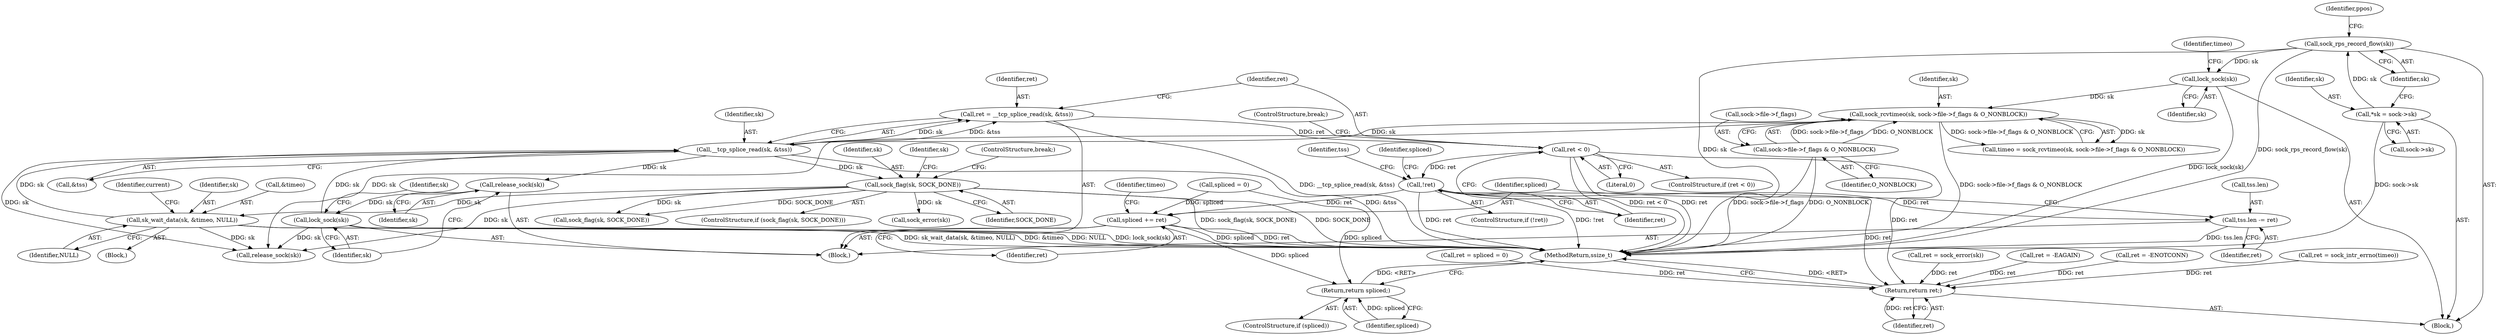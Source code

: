 digraph "0_linux_ccf7abb93af09ad0868ae9033d1ca8108bdaec82@API" {
"1000152" [label="(Call,ret = __tcp_splice_read(sk, &tss))"];
"1000154" [label="(Call,__tcp_splice_read(sk, &tss))"];
"1000227" [label="(Call,sk_wait_data(sk, &timeo, NULL))"];
"1000172" [label="(Call,sock_flag(sk, SOCK_DONE))"];
"1000138" [label="(Call,sock_rcvtimeo(sk, sock->file->f_flags & O_NONBLOCK))"];
"1000134" [label="(Call,lock_sock(sk))"];
"1000120" [label="(Call,sock_rps_record_flow(sk))"];
"1000111" [label="(Call,*sk = sock->sk)"];
"1000140" [label="(Call,sock->file->f_flags & O_NONBLOCK)"];
"1000256" [label="(Call,lock_sock(sk))"];
"1000254" [label="(Call,release_sock(sk))"];
"1000159" [label="(Call,ret < 0)"];
"1000165" [label="(Call,!ret)"];
"1000242" [label="(Call,tss.len -= ret)"];
"1000247" [label="(Call,spliced += ret)"];
"1000282" [label="(Return,return spliced;)"];
"1000284" [label="(Return,return ret;)"];
"1000154" [label="(Call,__tcp_splice_read(sk, &tss))"];
"1000166" [label="(Identifier,ret)"];
"1000146" [label="(Identifier,O_NONBLOCK)"];
"1000278" [label="(Call,release_sock(sk))"];
"1000121" [label="(Identifier,sk)"];
"1000280" [label="(ControlStructure,if (spliced))"];
"1000248" [label="(Identifier,spliced)"];
"1000137" [label="(Identifier,timeo)"];
"1000161" [label="(Literal,0)"];
"1000175" [label="(ControlStructure,break;)"];
"1000125" [label="(Identifier,ppos)"];
"1000162" [label="(ControlStructure,break;)"];
"1000242" [label="(Call,tss.len -= ret)"];
"1000244" [label="(Identifier,tss)"];
"1000111" [label="(Call,*sk = sock->sk)"];
"1000249" [label="(Identifier,ret)"];
"1000181" [label="(Call,ret = sock_error(sk))"];
"1000140" [label="(Call,sock->file->f_flags & O_NONBLOCK)"];
"1000261" [label="(Identifier,sk)"];
"1000246" [label="(Identifier,ret)"];
"1000155" [label="(Identifier,sk)"];
"1000153" [label="(Identifier,ret)"];
"1000214" [label="(Call,ret = -EAGAIN)"];
"1000202" [label="(Call,sock_flag(sk, SOCK_DONE))"];
"1000151" [label="(Block,)"];
"1000112" [label="(Identifier,sk)"];
"1000173" [label="(Identifier,sk)"];
"1000228" [label="(Identifier,sk)"];
"1000171" [label="(ControlStructure,if (sock_flag(sk, SOCK_DONE)))"];
"1000113" [label="(Call,sock->sk)"];
"1000172" [label="(Call,sock_flag(sk, SOCK_DONE))"];
"1000229" [label="(Call,&timeo)"];
"1000158" [label="(ControlStructure,if (ret < 0))"];
"1000227" [label="(Call,sk_wait_data(sk, &timeo, NULL))"];
"1000285" [label="(Identifier,ret)"];
"1000282" [label="(Return,return spliced;)"];
"1000160" [label="(Identifier,ret)"];
"1000254" [label="(Call,release_sock(sk))"];
"1000183" [label="(Call,sock_error(sk))"];
"1000243" [label="(Call,tss.len)"];
"1000135" [label="(Identifier,sk)"];
"1000139" [label="(Identifier,sk)"];
"1000169" [label="(Identifier,spliced)"];
"1000257" [label="(Identifier,sk)"];
"1000256" [label="(Call,lock_sock(sk))"];
"1000205" [label="(Call,ret = -ENOTCONN)"];
"1000283" [label="(Identifier,spliced)"];
"1000255" [label="(Identifier,sk)"];
"1000136" [label="(Call,timeo = sock_rcvtimeo(sk, sock->file->f_flags & O_NONBLOCK))"];
"1000120" [label="(Call,sock_rps_record_flow(sk))"];
"1000165" [label="(Call,!ret)"];
"1000231" [label="(Identifier,NULL)"];
"1000159" [label="(Call,ret < 0)"];
"1000236" [label="(Call,ret = sock_intr_errno(timeo))"];
"1000174" [label="(Identifier,SOCK_DONE)"];
"1000131" [label="(Call,spliced = 0)"];
"1000109" [label="(Block,)"];
"1000252" [label="(Identifier,timeo)"];
"1000167" [label="(Block,)"];
"1000178" [label="(Identifier,sk)"];
"1000247" [label="(Call,spliced += ret)"];
"1000164" [label="(ControlStructure,if (!ret))"];
"1000141" [label="(Call,sock->file->f_flags)"];
"1000152" [label="(Call,ret = __tcp_splice_read(sk, &tss))"];
"1000286" [label="(MethodReturn,ssize_t)"];
"1000134" [label="(Call,lock_sock(sk))"];
"1000234" [label="(Identifier,current)"];
"1000156" [label="(Call,&tss)"];
"1000138" [label="(Call,sock_rcvtimeo(sk, sock->file->f_flags & O_NONBLOCK))"];
"1000284" [label="(Return,return ret;)"];
"1000129" [label="(Call,ret = spliced = 0)"];
"1000152" -> "1000151"  [label="AST: "];
"1000152" -> "1000154"  [label="CFG: "];
"1000153" -> "1000152"  [label="AST: "];
"1000154" -> "1000152"  [label="AST: "];
"1000160" -> "1000152"  [label="CFG: "];
"1000152" -> "1000286"  [label="DDG: __tcp_splice_read(sk, &tss)"];
"1000154" -> "1000152"  [label="DDG: sk"];
"1000154" -> "1000152"  [label="DDG: &tss"];
"1000152" -> "1000159"  [label="DDG: ret"];
"1000154" -> "1000156"  [label="CFG: "];
"1000155" -> "1000154"  [label="AST: "];
"1000156" -> "1000154"  [label="AST: "];
"1000154" -> "1000286"  [label="DDG: &tss"];
"1000227" -> "1000154"  [label="DDG: sk"];
"1000138" -> "1000154"  [label="DDG: sk"];
"1000256" -> "1000154"  [label="DDG: sk"];
"1000154" -> "1000172"  [label="DDG: sk"];
"1000154" -> "1000254"  [label="DDG: sk"];
"1000154" -> "1000278"  [label="DDG: sk"];
"1000227" -> "1000167"  [label="AST: "];
"1000227" -> "1000231"  [label="CFG: "];
"1000228" -> "1000227"  [label="AST: "];
"1000229" -> "1000227"  [label="AST: "];
"1000231" -> "1000227"  [label="AST: "];
"1000234" -> "1000227"  [label="CFG: "];
"1000227" -> "1000286"  [label="DDG: sk_wait_data(sk, &timeo, NULL)"];
"1000227" -> "1000286"  [label="DDG: &timeo"];
"1000227" -> "1000286"  [label="DDG: NULL"];
"1000172" -> "1000227"  [label="DDG: sk"];
"1000227" -> "1000278"  [label="DDG: sk"];
"1000172" -> "1000171"  [label="AST: "];
"1000172" -> "1000174"  [label="CFG: "];
"1000173" -> "1000172"  [label="AST: "];
"1000174" -> "1000172"  [label="AST: "];
"1000175" -> "1000172"  [label="CFG: "];
"1000178" -> "1000172"  [label="CFG: "];
"1000172" -> "1000286"  [label="DDG: sock_flag(sk, SOCK_DONE)"];
"1000172" -> "1000286"  [label="DDG: SOCK_DONE"];
"1000172" -> "1000183"  [label="DDG: sk"];
"1000172" -> "1000202"  [label="DDG: sk"];
"1000172" -> "1000202"  [label="DDG: SOCK_DONE"];
"1000172" -> "1000278"  [label="DDG: sk"];
"1000138" -> "1000136"  [label="AST: "];
"1000138" -> "1000140"  [label="CFG: "];
"1000139" -> "1000138"  [label="AST: "];
"1000140" -> "1000138"  [label="AST: "];
"1000136" -> "1000138"  [label="CFG: "];
"1000138" -> "1000286"  [label="DDG: sock->file->f_flags & O_NONBLOCK"];
"1000138" -> "1000136"  [label="DDG: sk"];
"1000138" -> "1000136"  [label="DDG: sock->file->f_flags & O_NONBLOCK"];
"1000134" -> "1000138"  [label="DDG: sk"];
"1000140" -> "1000138"  [label="DDG: sock->file->f_flags"];
"1000140" -> "1000138"  [label="DDG: O_NONBLOCK"];
"1000138" -> "1000278"  [label="DDG: sk"];
"1000134" -> "1000109"  [label="AST: "];
"1000134" -> "1000135"  [label="CFG: "];
"1000135" -> "1000134"  [label="AST: "];
"1000137" -> "1000134"  [label="CFG: "];
"1000134" -> "1000286"  [label="DDG: lock_sock(sk)"];
"1000120" -> "1000134"  [label="DDG: sk"];
"1000120" -> "1000109"  [label="AST: "];
"1000120" -> "1000121"  [label="CFG: "];
"1000121" -> "1000120"  [label="AST: "];
"1000125" -> "1000120"  [label="CFG: "];
"1000120" -> "1000286"  [label="DDG: sk"];
"1000120" -> "1000286"  [label="DDG: sock_rps_record_flow(sk)"];
"1000111" -> "1000120"  [label="DDG: sk"];
"1000111" -> "1000109"  [label="AST: "];
"1000111" -> "1000113"  [label="CFG: "];
"1000112" -> "1000111"  [label="AST: "];
"1000113" -> "1000111"  [label="AST: "];
"1000121" -> "1000111"  [label="CFG: "];
"1000111" -> "1000286"  [label="DDG: sock->sk"];
"1000140" -> "1000146"  [label="CFG: "];
"1000141" -> "1000140"  [label="AST: "];
"1000146" -> "1000140"  [label="AST: "];
"1000140" -> "1000286"  [label="DDG: O_NONBLOCK"];
"1000140" -> "1000286"  [label="DDG: sock->file->f_flags"];
"1000256" -> "1000151"  [label="AST: "];
"1000256" -> "1000257"  [label="CFG: "];
"1000257" -> "1000256"  [label="AST: "];
"1000261" -> "1000256"  [label="CFG: "];
"1000256" -> "1000286"  [label="DDG: lock_sock(sk)"];
"1000254" -> "1000256"  [label="DDG: sk"];
"1000256" -> "1000278"  [label="DDG: sk"];
"1000254" -> "1000151"  [label="AST: "];
"1000254" -> "1000255"  [label="CFG: "];
"1000255" -> "1000254"  [label="AST: "];
"1000257" -> "1000254"  [label="CFG: "];
"1000159" -> "1000158"  [label="AST: "];
"1000159" -> "1000161"  [label="CFG: "];
"1000160" -> "1000159"  [label="AST: "];
"1000161" -> "1000159"  [label="AST: "];
"1000162" -> "1000159"  [label="CFG: "];
"1000166" -> "1000159"  [label="CFG: "];
"1000159" -> "1000286"  [label="DDG: ret < 0"];
"1000159" -> "1000286"  [label="DDG: ret"];
"1000159" -> "1000165"  [label="DDG: ret"];
"1000159" -> "1000284"  [label="DDG: ret"];
"1000165" -> "1000164"  [label="AST: "];
"1000165" -> "1000166"  [label="CFG: "];
"1000166" -> "1000165"  [label="AST: "];
"1000169" -> "1000165"  [label="CFG: "];
"1000244" -> "1000165"  [label="CFG: "];
"1000165" -> "1000286"  [label="DDG: ret"];
"1000165" -> "1000286"  [label="DDG: !ret"];
"1000165" -> "1000242"  [label="DDG: ret"];
"1000165" -> "1000247"  [label="DDG: ret"];
"1000165" -> "1000284"  [label="DDG: ret"];
"1000242" -> "1000151"  [label="AST: "];
"1000242" -> "1000246"  [label="CFG: "];
"1000243" -> "1000242"  [label="AST: "];
"1000246" -> "1000242"  [label="AST: "];
"1000248" -> "1000242"  [label="CFG: "];
"1000242" -> "1000286"  [label="DDG: tss.len"];
"1000247" -> "1000151"  [label="AST: "];
"1000247" -> "1000249"  [label="CFG: "];
"1000248" -> "1000247"  [label="AST: "];
"1000249" -> "1000247"  [label="AST: "];
"1000252" -> "1000247"  [label="CFG: "];
"1000247" -> "1000286"  [label="DDG: spliced"];
"1000247" -> "1000286"  [label="DDG: ret"];
"1000131" -> "1000247"  [label="DDG: spliced"];
"1000247" -> "1000282"  [label="DDG: spliced"];
"1000282" -> "1000280"  [label="AST: "];
"1000282" -> "1000283"  [label="CFG: "];
"1000283" -> "1000282"  [label="AST: "];
"1000286" -> "1000282"  [label="CFG: "];
"1000282" -> "1000286"  [label="DDG: <RET>"];
"1000283" -> "1000282"  [label="DDG: spliced"];
"1000131" -> "1000282"  [label="DDG: spliced"];
"1000284" -> "1000109"  [label="AST: "];
"1000284" -> "1000285"  [label="CFG: "];
"1000285" -> "1000284"  [label="AST: "];
"1000286" -> "1000284"  [label="CFG: "];
"1000284" -> "1000286"  [label="DDG: <RET>"];
"1000285" -> "1000284"  [label="DDG: ret"];
"1000181" -> "1000284"  [label="DDG: ret"];
"1000129" -> "1000284"  [label="DDG: ret"];
"1000236" -> "1000284"  [label="DDG: ret"];
"1000205" -> "1000284"  [label="DDG: ret"];
"1000214" -> "1000284"  [label="DDG: ret"];
}
